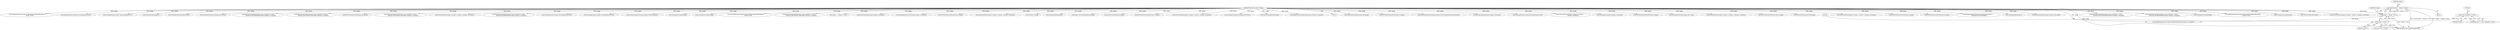 digraph "0_ImageMagick_f983dcdf9c178e0cbc49608a78713c5669aa1bb5@API" {
"1000152" [label="(Call,assert(image != (Image *) NULL))"];
"1000153" [label="(Call,image != (Image *) NULL)"];
"1000119" [label="(MethodParameterIn,Image *image)"];
"1000155" [label="(Call,(Image *) NULL)"];
"1000143" [label="(Call,(const ImageInfo *) NULL)"];
"1000396" [label="(Call,AcquireQuantumInfo(image_info,image))"];
"1002213" [label="(Call,TIFFWritePixels(tiff,&tiff_info,y,2,image))"];
"1002792" [label="(MethodReturn,static MagickBooleanType)"];
"1000438" [label="(Call,SetQuantumFormat(image,quantum_info,FloatingPointQuantumFormat))"];
"1000157" [label="(Identifier,NULL)"];
"1000154" [label="(Identifier,image)"];
"1000141" [label="(Call,image_info != (const ImageInfo *) NULL)"];
"1000640" [label="(Call,EncodeLabImage(image,&image->exception))"];
"1000119" [label="(MethodParameterIn,Image *image)"];
"1002234" [label="(Call,SetImageProgress(image,SaveImageTag,300,400))"];
"1002267" [label="(Call,GetVirtualPixels(image,0,y,image->columns,1,\n                  &image->exception))"];
"1000705" [label="(Call,SetImageGray(image,&image->exception))"];
"1000153" [label="(Call,image != (Image *) NULL)"];
"1001921" [label="(Call,GetVirtualPixels(image,0,y,image->columns,1,&image->exception))"];
"1001956" [label="(Call,TIFFWritePixels(tiff,&tiff_info,y,0,image))"];
"1001848" [label="(Call,TIFFSetEXIFProperties(tiff,image))"];
"1002178" [label="(Call,GetVirtualPixels(image,0,y,image->columns,1,&image->exception))"];
"1002302" [label="(Call,TIFFWritePixels(tiff,&tiff_info,y,3,image))"];
"1002690" [label="(Call,TIFFWritePixels(tiff,&tiff_info,y,0,image))"];
"1000155" [label="(Call,(Image *) NULL)"];
"1002771" [label="(Call,SetImageProgress(image,SaveImagesTag,scene++,\n      GetImageListLength(image)))"];
"1000375" [label="(Call,SetImageDepth(image,1))"];
"1000784" [label="(Call,SetQuantumDepth(image,quantum_info,depth))"];
"1002047" [label="(Call,TIFFWritePixels(tiff,&tiff_info,y,0,image))"];
"1000161" [label="(Identifier,image)"];
"1000332" [label="(Call,SetImageType(image,image_info->type))"];
"1002116" [label="(Call,ExportQuantumPixels(image,(const CacheView *) NULL,\n                quantum_info,GreenQuantum,pixels,&image->exception))"];
"1002288" [label="(Call,ExportQuantumPixels(image,(const CacheView *) NULL,\n                  quantum_info,AlphaQuantum,pixels,&image->exception))"];
"1002776" [label="(Call,GetImageListLength(image))"];
"1001977" [label="(Call,SetImageProgress(image,SaveImageTag,(MagickOffsetType)\n                    y,image->rows))"];
"1001805" [label="(Call,GetImageListLength(image))"];
"1001790" [label="(Call,TIFFSetProfiles(tiff,image))"];
"1002377" [label="(Call,GetVirtualPixels(image,0,y,image->columns,1,&image->exception))"];
"1002711" [label="(Call,SetImageProgress(image,SaveImageTag,(MagickOffsetType) y,\n                image->rows))"];
"1002151" [label="(Call,SetImageProgress(image,SaveImageTag,200,400))"];
"1001143" [label="(Call,GetImageProperty(image,\"jpeg:sampling-factor\"))"];
"1000671" [label="(Call,SetImageDepth(image,8))"];
"1000370" [label="(Call,SetImageType(image,BilevelType))"];
"1000383" [label="(Call,SetImageStorageClass(image,DirectClass))"];
"1002033" [label="(Call,ExportQuantumPixels(image,(const CacheView *) NULL,\n                quantum_info,RedQuantum,pixels,&image->exception))"];
"1002676" [label="(Call,ExportQuantumPixels(image,(const CacheView *) NULL,\n            quantum_info,quantum_type,pixels,&image->exception))"];
"1001840" [label="(Call,TIFFSetProperties(tiff,image_info,image))"];
"1001942" [label="(Call,ExportQuantumPixels(image,(const CacheView *) NULL,\n                quantum_info,quantum_type,pixels,&image->exception))"];
"1002012" [label="(Call,GetVirtualPixels(image,0,y,image->columns,1,&image->exception))"];
"1002199" [label="(Call,ExportQuantumPixels(image,(const CacheView *) NULL,\n                quantum_info,BlueQuantum,pixels,&image->exception))"];
"1002323" [label="(Call,SetImageProgress(image,SaveImageTag,400,400))"];
"1002068" [label="(Call,SetImageProgress(image,SaveImageTag,100,400))"];
"1002357" [label="(Call,TransformImageColorspace(image,CMYKColorspace))"];
"1001744" [label="(Call,GetImageListLength(image))"];
"1000145" [label="(Identifier,NULL)"];
"1000152" [label="(Call,assert(image != (Image *) NULL))"];
"1001770" [label="(Call,GetImageListLength(image))"];
"1002433" [label="(Call,SetImageProgress(image,SaveImageTag,(MagickOffsetType) y,\n                image->rows))"];
"1002398" [label="(Call,ExportQuantumPixels(image,(const CacheView *) NULL,\n            quantum_info,quantum_type,pixels,&image->exception))"];
"1002763" [label="(Call,image == (Image *) NULL)"];
"1002736" [label="(Call,DecodeLabImage(image,&image->exception))"];
"1000743" [label="(Call,SetImageMonochrome(image,&image->exception))"];
"1000214" [label="(Call,(const char *) NULL)"];
"1000120" [label="(Block,)"];
"1002412" [label="(Call,TIFFWritePixels(tiff,&tiff_info,y,0,image))"];
"1002095" [label="(Call,GetVirtualPixels(image,0,y,image->columns,1,&image->exception))"];
"1000289" [label="(Call,(thandle_t) image)"];
"1000388" [label="(Call,SetImageDepth(image,8))"];
"1002758" [label="(Call,image=SyncNextImageInList(image))"];
"1000143" [label="(Call,(const ImageInfo *) NULL)"];
"1000459" [label="(Call,GetPreviousImageInList(image))"];
"1000181" [label="(Call,OpenBlob(image_info,image,WriteBinaryBlobMode,&image->exception))"];
"1002130" [label="(Call,TIFFWritePixels(tiff,&tiff_info,y,1,image))"];
"1002655" [label="(Call,GetVirtualPixels(image,0,y,image->columns,1,&image->exception))"];
"1000666" [label="(Call,SetImageStorageClass(image,DirectClass))"];
"1002760" [label="(Call,SyncNextImageInList(image))"];
"1000428" [label="(Call,IsHighDynamicRangeImage(image,&image->exception))"];
"1000152" -> "1000120"  [label="AST: "];
"1000152" -> "1000153"  [label="CFG: "];
"1000153" -> "1000152"  [label="AST: "];
"1000161" -> "1000152"  [label="CFG: "];
"1000152" -> "1002792"  [label="DDG: assert(image != (Image *) NULL)"];
"1000152" -> "1002792"  [label="DDG: image != (Image *) NULL"];
"1000153" -> "1000152"  [label="DDG: image"];
"1000153" -> "1000152"  [label="DDG: (Image *) NULL"];
"1000153" -> "1000155"  [label="CFG: "];
"1000154" -> "1000153"  [label="AST: "];
"1000155" -> "1000153"  [label="AST: "];
"1000153" -> "1002792"  [label="DDG: (Image *) NULL"];
"1000119" -> "1000153"  [label="DDG: image"];
"1000155" -> "1000153"  [label="DDG: NULL"];
"1000153" -> "1000181"  [label="DDG: image"];
"1000119" -> "1000117"  [label="AST: "];
"1000119" -> "1002792"  [label="DDG: image"];
"1000119" -> "1000181"  [label="DDG: image"];
"1000119" -> "1000289"  [label="DDG: image"];
"1000119" -> "1000332"  [label="DDG: image"];
"1000119" -> "1000370"  [label="DDG: image"];
"1000119" -> "1000375"  [label="DDG: image"];
"1000119" -> "1000383"  [label="DDG: image"];
"1000119" -> "1000388"  [label="DDG: image"];
"1000119" -> "1000396"  [label="DDG: image"];
"1000119" -> "1000428"  [label="DDG: image"];
"1000119" -> "1000438"  [label="DDG: image"];
"1000119" -> "1000459"  [label="DDG: image"];
"1000119" -> "1000640"  [label="DDG: image"];
"1000119" -> "1000666"  [label="DDG: image"];
"1000119" -> "1000671"  [label="DDG: image"];
"1000119" -> "1000705"  [label="DDG: image"];
"1000119" -> "1000743"  [label="DDG: image"];
"1000119" -> "1000784"  [label="DDG: image"];
"1000119" -> "1001143"  [label="DDG: image"];
"1000119" -> "1001744"  [label="DDG: image"];
"1000119" -> "1001770"  [label="DDG: image"];
"1000119" -> "1001790"  [label="DDG: image"];
"1000119" -> "1001805"  [label="DDG: image"];
"1000119" -> "1001840"  [label="DDG: image"];
"1000119" -> "1001848"  [label="DDG: image"];
"1000119" -> "1001921"  [label="DDG: image"];
"1000119" -> "1001942"  [label="DDG: image"];
"1000119" -> "1001956"  [label="DDG: image"];
"1000119" -> "1001977"  [label="DDG: image"];
"1000119" -> "1002012"  [label="DDG: image"];
"1000119" -> "1002033"  [label="DDG: image"];
"1000119" -> "1002047"  [label="DDG: image"];
"1000119" -> "1002068"  [label="DDG: image"];
"1000119" -> "1002095"  [label="DDG: image"];
"1000119" -> "1002116"  [label="DDG: image"];
"1000119" -> "1002130"  [label="DDG: image"];
"1000119" -> "1002151"  [label="DDG: image"];
"1000119" -> "1002178"  [label="DDG: image"];
"1000119" -> "1002199"  [label="DDG: image"];
"1000119" -> "1002213"  [label="DDG: image"];
"1000119" -> "1002234"  [label="DDG: image"];
"1000119" -> "1002267"  [label="DDG: image"];
"1000119" -> "1002288"  [label="DDG: image"];
"1000119" -> "1002302"  [label="DDG: image"];
"1000119" -> "1002323"  [label="DDG: image"];
"1000119" -> "1002357"  [label="DDG: image"];
"1000119" -> "1002377"  [label="DDG: image"];
"1000119" -> "1002398"  [label="DDG: image"];
"1000119" -> "1002412"  [label="DDG: image"];
"1000119" -> "1002433"  [label="DDG: image"];
"1000119" -> "1002655"  [label="DDG: image"];
"1000119" -> "1002676"  [label="DDG: image"];
"1000119" -> "1002690"  [label="DDG: image"];
"1000119" -> "1002711"  [label="DDG: image"];
"1000119" -> "1002736"  [label="DDG: image"];
"1000119" -> "1002758"  [label="DDG: image"];
"1000119" -> "1002760"  [label="DDG: image"];
"1000119" -> "1002763"  [label="DDG: image"];
"1000119" -> "1002771"  [label="DDG: image"];
"1000119" -> "1002776"  [label="DDG: image"];
"1000155" -> "1000157"  [label="CFG: "];
"1000156" -> "1000155"  [label="AST: "];
"1000157" -> "1000155"  [label="AST: "];
"1000155" -> "1002792"  [label="DDG: NULL"];
"1000143" -> "1000155"  [label="DDG: NULL"];
"1000155" -> "1000214"  [label="DDG: NULL"];
"1000143" -> "1000141"  [label="AST: "];
"1000143" -> "1000145"  [label="CFG: "];
"1000144" -> "1000143"  [label="AST: "];
"1000145" -> "1000143"  [label="AST: "];
"1000141" -> "1000143"  [label="CFG: "];
"1000143" -> "1000141"  [label="DDG: NULL"];
}
